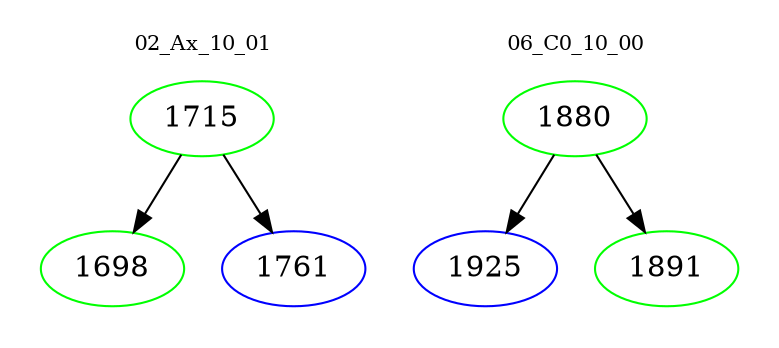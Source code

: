 digraph{
subgraph cluster_0 {
color = white
label = "02_Ax_10_01";
fontsize=10;
T0_1715 [label="1715", color="green"]
T0_1715 -> T0_1698 [color="black"]
T0_1698 [label="1698", color="green"]
T0_1715 -> T0_1761 [color="black"]
T0_1761 [label="1761", color="blue"]
}
subgraph cluster_1 {
color = white
label = "06_C0_10_00";
fontsize=10;
T1_1880 [label="1880", color="green"]
T1_1880 -> T1_1925 [color="black"]
T1_1925 [label="1925", color="blue"]
T1_1880 -> T1_1891 [color="black"]
T1_1891 [label="1891", color="green"]
}
}
